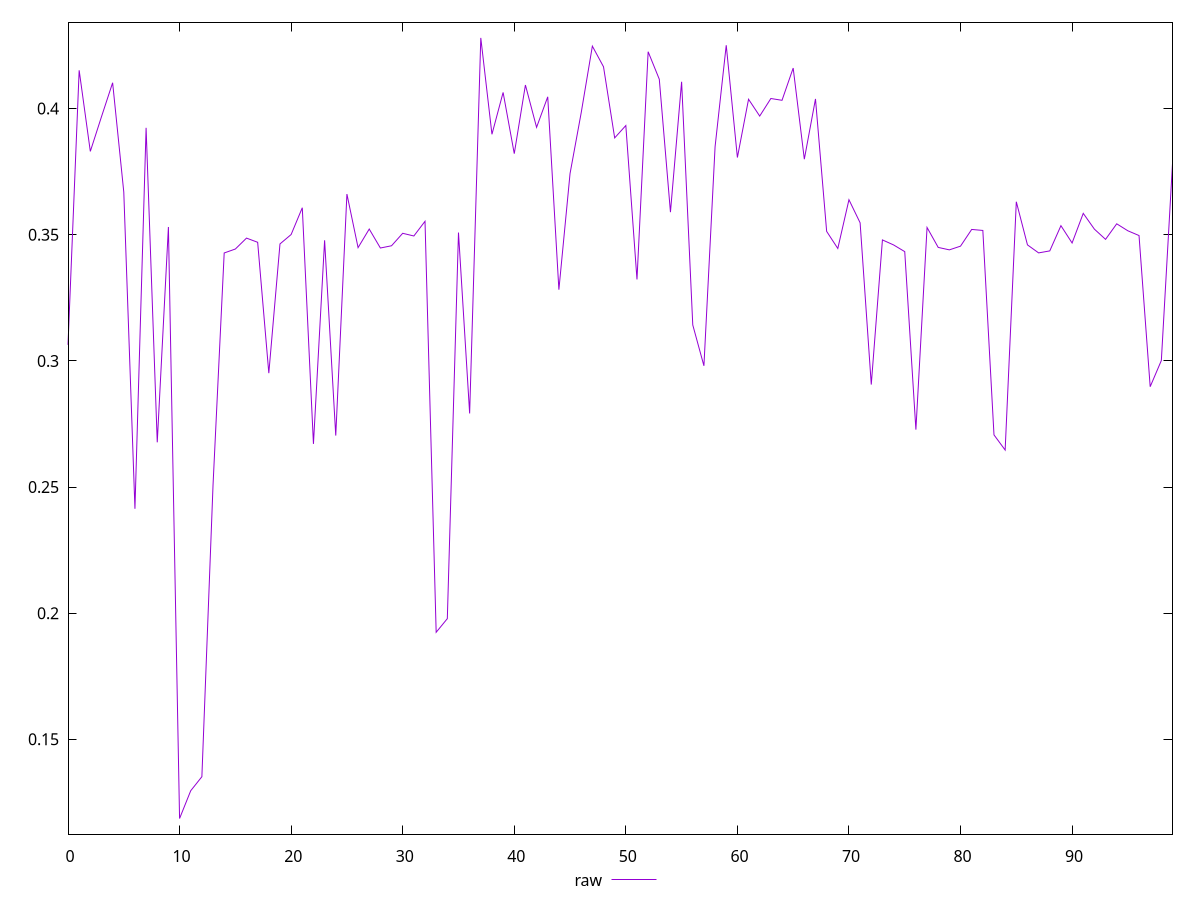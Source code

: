 reset

$raw <<EOF
0 0.3063569982587131
1 0.41517548207016913
2 0.3830323661727615
3 0.39675960843475994
4 0.4102366696312885
5 0.3668947678928147
6 0.24137126851991877
7 0.392370195466778
8 0.26771619271733643
9 0.3530698016753116
10 0.11861803456742022
11 0.12963658406169248
12 0.13519212272058645
13 0.25081561031454463
14 0.3427721447932165
15 0.34433866598019064
16 0.3486637688787379
17 0.3470059440266497
18 0.2951405903150238
19 0.3463538851744559
20 0.35008117685600276
21 0.3607025581508143
22 0.26709624687853584
23 0.3477871383449543
24 0.27038550526556976
25 0.366121314081868
26 0.3448856718380483
27 0.3522554688458958
28 0.34473510776982075
29 0.3456300685955083
30 0.35057064352777184
31 0.3495066294039561
32 0.3553257594853356
33 0.19242823790686195
34 0.19784105725275483
35 0.350854017989861
36 0.27917642473877036
37 0.4280119113064858
38 0.3898099454543233
39 0.4064031050262681
40 0.3821438402730754
41 0.40933607519542614
42 0.39256334226737055
43 0.40466729742512664
44 0.3282232490338334
45 0.3742524836249161
46 0.3983606002786128
47 0.42474897181334215
48 0.416564299596416
49 0.3883834196591161
50 0.393282760116361
51 0.33227310335203036
52 0.4225355913450255
53 0.41162559433131285
54 0.3589495809015217
55 0.41063397151018294
56 0.31424150374114945
57 0.29804283596086245
58 0.3848778496123423
59 0.4251102818493301
60 0.3806092584968876
61 0.40369727515107995
62 0.3970343066586356
63 0.40399631349493015
64 0.40328239064177734
65 0.41606353651380523
66 0.3799492187020169
67 0.40382006671708276
68 0.35132962947686636
69 0.3445553486935215
70 0.3638725302720768
71 0.3547268431391202
72 0.2906260233452925
73 0.3479466869406567
74 0.34595659728071104
75 0.34330630474992346
76 0.2727481414464805
77 0.3528711382846314
78 0.3449740803991819
79 0.3440038392518359
80 0.34547788168490023
81 0.3520989530146636
82 0.3517019151271014
83 0.27066921241864095
84 0.264662043339258
85 0.36307095161234193
86 0.3459805737231924
87 0.3428016389864703
88 0.34359425228041685
89 0.3535915917109083
90 0.3467302661541016
91 0.35847020996155826
92 0.3522178315790779
93 0.34817002082743287
94 0.3543335010510102
95 0.35155918678281706
96 0.349682385595807
97 0.28976362088109364
98 0.30014315888909165
99 0.3781699928991131
EOF

set key outside below
set xrange [0:99]
set yrange [0.11243015703263891:0.43419978884126714]
set trange [0.11243015703263891:0.43419978884126714]
set terminal svg size 640, 500 enhanced background rgb 'white'
set output "reprap/meta/pScore/samples/pages+cached/raw/values.svg"

plot $raw title "raw" with line

reset
